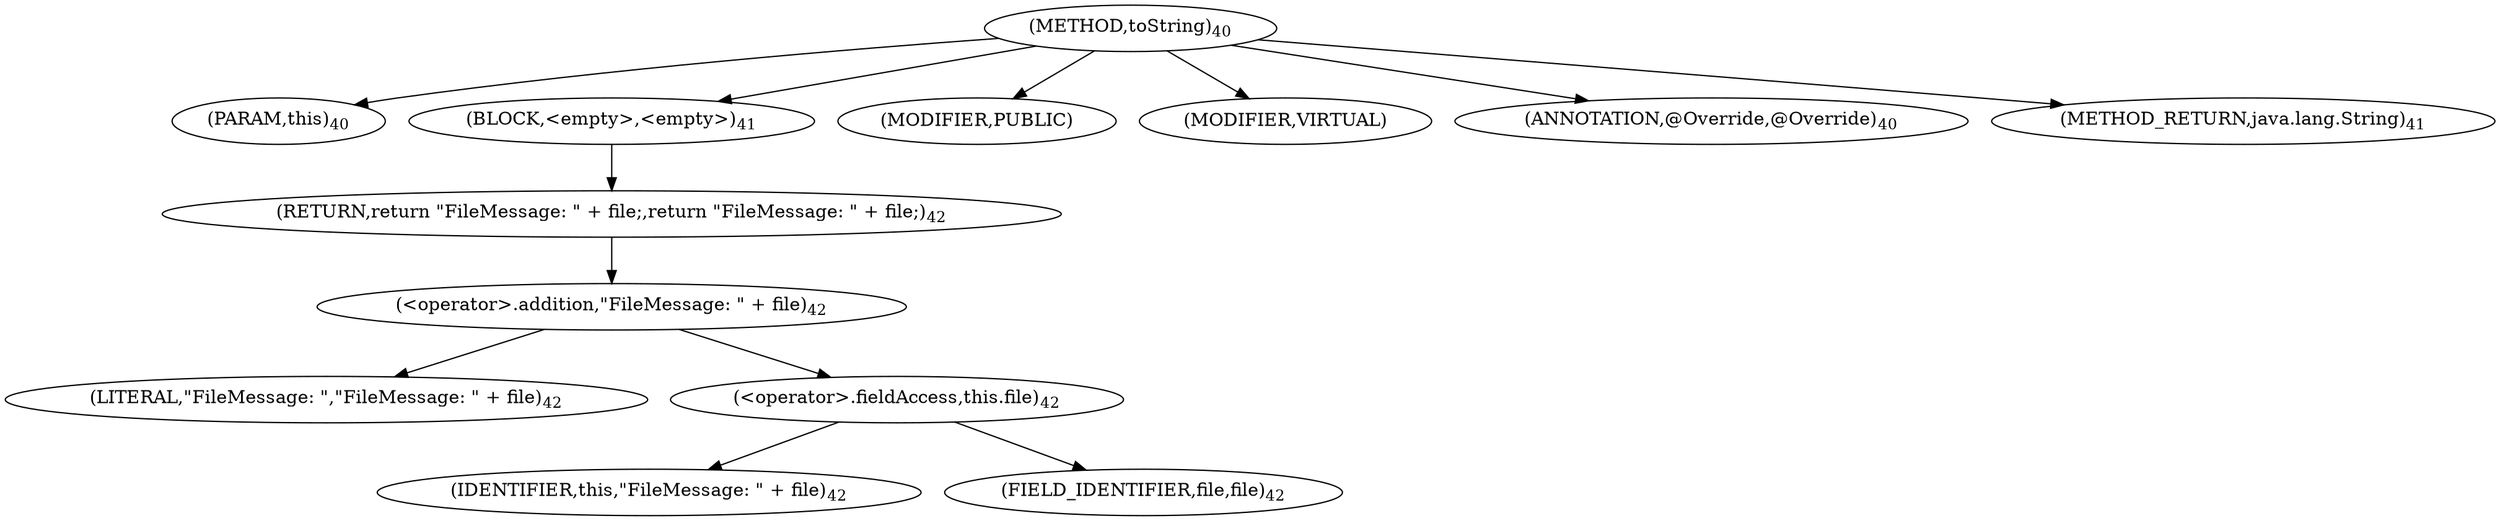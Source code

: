 digraph "toString" {  
"43" [label = <(METHOD,toString)<SUB>40</SUB>> ]
"44" [label = <(PARAM,this)<SUB>40</SUB>> ]
"45" [label = <(BLOCK,&lt;empty&gt;,&lt;empty&gt;)<SUB>41</SUB>> ]
"46" [label = <(RETURN,return &quot;FileMessage: &quot; + file;,return &quot;FileMessage: &quot; + file;)<SUB>42</SUB>> ]
"47" [label = <(&lt;operator&gt;.addition,&quot;FileMessage: &quot; + file)<SUB>42</SUB>> ]
"48" [label = <(LITERAL,&quot;FileMessage: &quot;,&quot;FileMessage: &quot; + file)<SUB>42</SUB>> ]
"49" [label = <(&lt;operator&gt;.fieldAccess,this.file)<SUB>42</SUB>> ]
"50" [label = <(IDENTIFIER,this,&quot;FileMessage: &quot; + file)<SUB>42</SUB>> ]
"51" [label = <(FIELD_IDENTIFIER,file,file)<SUB>42</SUB>> ]
"52" [label = <(MODIFIER,PUBLIC)> ]
"53" [label = <(MODIFIER,VIRTUAL)> ]
"54" [label = <(ANNOTATION,@Override,@Override)<SUB>40</SUB>> ]
"55" [label = <(METHOD_RETURN,java.lang.String)<SUB>41</SUB>> ]
  "43" -> "44" 
  "43" -> "45" 
  "43" -> "52" 
  "43" -> "53" 
  "43" -> "54" 
  "43" -> "55" 
  "45" -> "46" 
  "46" -> "47" 
  "47" -> "48" 
  "47" -> "49" 
  "49" -> "50" 
  "49" -> "51" 
}
